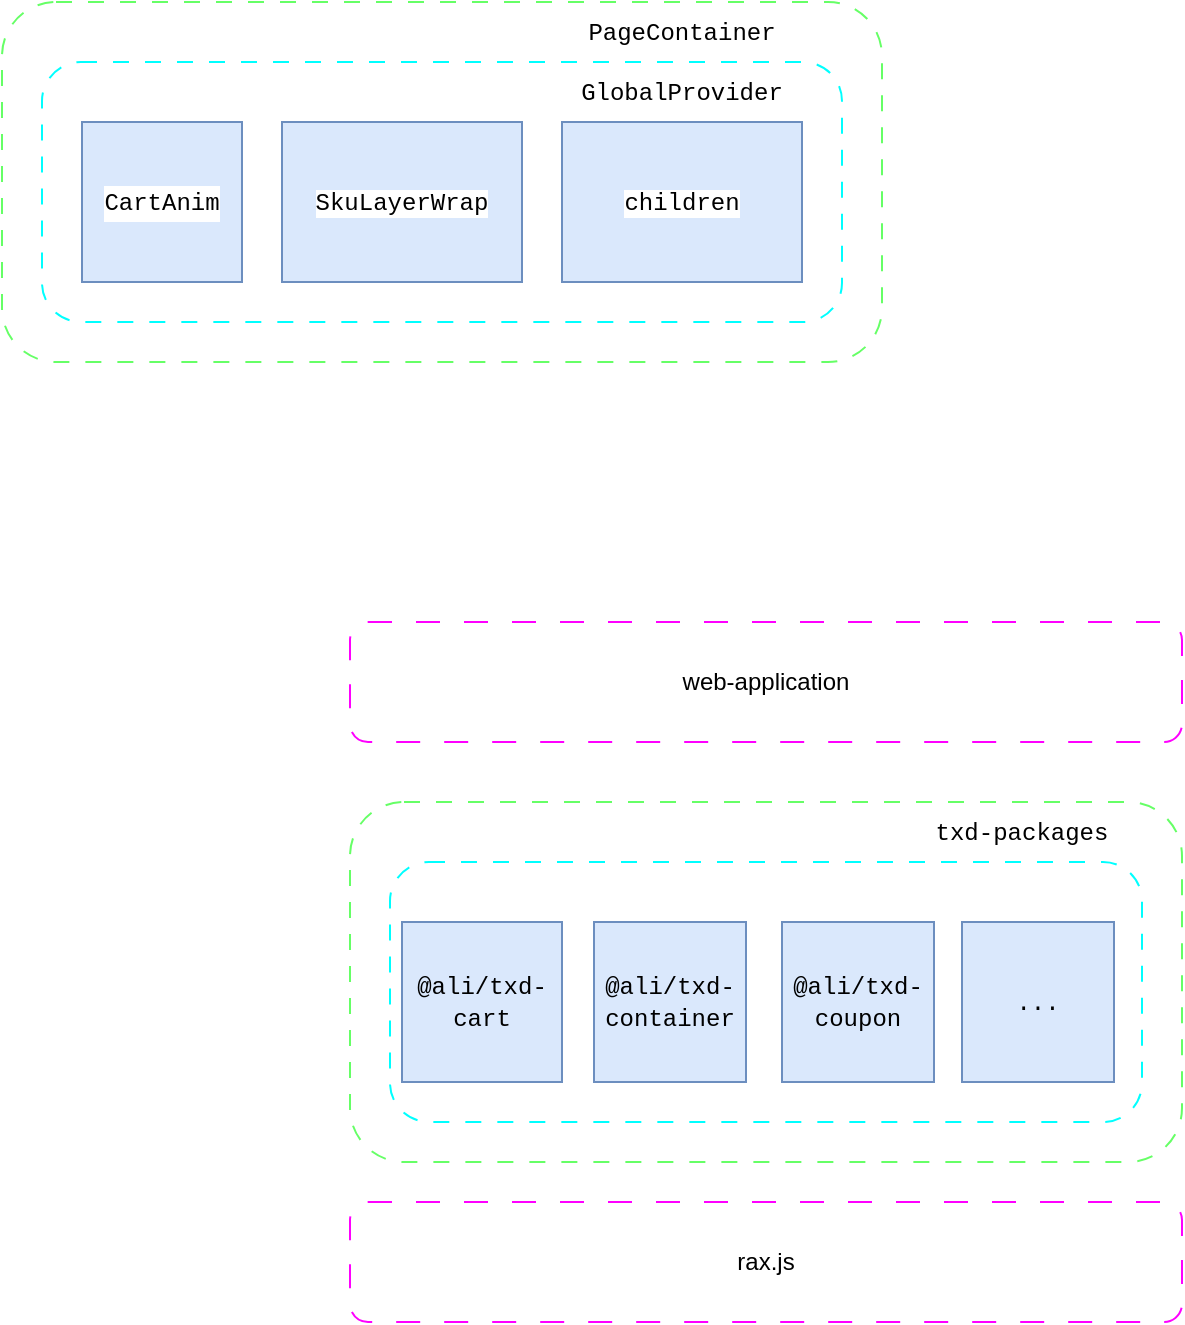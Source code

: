 <mxfile version="21.0.6" type="github">
  <diagram name="第 1 页" id="9I7ZgKha11rdNsVGsiRg">
    <mxGraphModel dx="1403" dy="755" grid="1" gridSize="10" guides="1" tooltips="1" connect="1" arrows="1" fold="1" page="1" pageScale="1" pageWidth="827" pageHeight="1169" math="0" shadow="0">
      <root>
        <mxCell id="0" />
        <mxCell id="1" parent="0" />
        <mxCell id="5P3ndVNJ1U_cf0fA1xsV-1" value="&lt;meta charset=&quot;utf-8&quot;&gt;&lt;div style=&quot;color: rgb(0, 0, 0); background-color: rgb(255, 255, 255); font-family: Menlo, Monaco, &amp;quot;Courier New&amp;quot;, monospace; font-weight: normal; font-size: 12px; line-height: 18px;&quot;&gt;&lt;div&gt;&lt;span style=&quot;color: #267f99;&quot;&gt;PageContainer&lt;/span&gt;&lt;/div&gt;&lt;/div&gt;" style="rounded=1;whiteSpace=wrap;html=1;dashed=1;dashPattern=8 8;strokeColor=#66FF66;" parent="1" vertex="1">
          <mxGeometry x="20" y="260" width="440" height="180" as="geometry" />
        </mxCell>
        <mxCell id="5P3ndVNJ1U_cf0fA1xsV-6" value="" style="rounded=1;whiteSpace=wrap;html=1;dashed=1;dashPattern=8 8;strokeColor=#00FFFF;" parent="1" vertex="1">
          <mxGeometry x="40" y="290" width="400" height="130" as="geometry" />
        </mxCell>
        <mxCell id="5P3ndVNJ1U_cf0fA1xsV-2" value="&lt;div style=&quot;background-color: rgb(255, 255, 255); font-family: Menlo, Monaco, &amp;quot;Courier New&amp;quot;, monospace; line-height: 18px;&quot;&gt;CartAnim&lt;/div&gt;" style="whiteSpace=wrap;html=1;aspect=fixed;fillColor=#dae8fc;strokeColor=#6c8ebf;" parent="1" vertex="1">
          <mxGeometry x="60" y="320" width="80" height="80" as="geometry" />
        </mxCell>
        <mxCell id="5P3ndVNJ1U_cf0fA1xsV-4" value="&lt;meta charset=&quot;utf-8&quot;&gt;&lt;span style=&quot;color: rgb(0, 0, 0); font-family: Menlo, Monaco, &amp;quot;Courier New&amp;quot;, monospace; font-size: 12px; font-style: normal; font-variant-ligatures: normal; font-variant-caps: normal; font-weight: 400; letter-spacing: normal; orphans: 2; text-align: center; text-indent: 0px; text-transform: none; widows: 2; word-spacing: 0px; -webkit-text-stroke-width: 0px; background-color: rgb(255, 255, 255); text-decoration-thickness: initial; text-decoration-style: initial; text-decoration-color: initial; float: none; display: inline !important;&quot;&gt;SkuLayerWrap&lt;/span&gt;" style="rounded=0;whiteSpace=wrap;html=1;fillColor=#dae8fc;strokeColor=#6c8ebf;" parent="1" vertex="1">
          <mxGeometry x="160" y="320" width="120" height="80" as="geometry" />
        </mxCell>
        <mxCell id="5P3ndVNJ1U_cf0fA1xsV-7" value="&lt;div style=&quot;background-color: rgb(255, 255, 255); font-family: Menlo, Monaco, &amp;quot;Courier New&amp;quot;, monospace; line-height: 18px;&quot;&gt;GlobalProvider&lt;/div&gt;" style="text;html=1;strokeColor=none;fillColor=none;align=center;verticalAlign=middle;whiteSpace=wrap;rounded=0;" parent="1" vertex="1">
          <mxGeometry x="295" y="290" width="130" height="30" as="geometry" />
        </mxCell>
        <mxCell id="5P3ndVNJ1U_cf0fA1xsV-8" value="&lt;div style=&quot;background-color: rgb(255, 255, 255); font-family: Menlo, Monaco, &amp;quot;Courier New&amp;quot;, monospace; line-height: 18px;&quot;&gt;PageContainer&lt;/div&gt;" style="text;html=1;strokeColor=none;fillColor=none;align=center;verticalAlign=middle;whiteSpace=wrap;rounded=0;" parent="1" vertex="1">
          <mxGeometry x="280" y="260" width="160" height="30" as="geometry" />
        </mxCell>
        <mxCell id="5P3ndVNJ1U_cf0fA1xsV-9" value="&lt;font face=&quot;Menlo, Monaco, Courier New, monospace&quot;&gt;&lt;span style=&quot;background-color: rgb(255, 255, 255);&quot;&gt;children&lt;/span&gt;&lt;/font&gt;" style="rounded=0;whiteSpace=wrap;html=1;fillColor=#dae8fc;strokeColor=#6c8ebf;" parent="1" vertex="1">
          <mxGeometry x="300" y="320" width="120" height="80" as="geometry" />
        </mxCell>
        <mxCell id="W1UfCdsYG77qAc5TYhtT-3" value="rax.js" style="rounded=1;whiteSpace=wrap;html=1;dashed=1;dashPattern=12 12;strokeColor=#FF00FF;" vertex="1" parent="1">
          <mxGeometry x="194" y="860" width="416" height="60" as="geometry" />
        </mxCell>
        <mxCell id="W1UfCdsYG77qAc5TYhtT-5" value="&lt;meta charset=&quot;utf-8&quot;&gt;&lt;div style=&quot;color: rgb(0, 0, 0); background-color: rgb(255, 255, 255); font-family: Menlo, Monaco, &amp;quot;Courier New&amp;quot;, monospace; font-weight: normal; font-size: 12px; line-height: 18px;&quot;&gt;&lt;div&gt;&lt;span style=&quot;color: #267f99;&quot;&gt;PageContainer&lt;/span&gt;&lt;/div&gt;&lt;/div&gt;" style="rounded=1;whiteSpace=wrap;html=1;dashed=1;dashPattern=8 8;strokeColor=#66FF66;" vertex="1" parent="1">
          <mxGeometry x="194" y="660" width="416" height="180" as="geometry" />
        </mxCell>
        <mxCell id="W1UfCdsYG77qAc5TYhtT-6" value="" style="rounded=1;whiteSpace=wrap;html=1;dashed=1;dashPattern=8 8;strokeColor=#00FFFF;" vertex="1" parent="1">
          <mxGeometry x="214" y="690" width="376" height="130" as="geometry" />
        </mxCell>
        <mxCell id="W1UfCdsYG77qAc5TYhtT-8" value="&lt;font face=&quot;Menlo, Monaco, Courier New, monospace&quot;&gt;@ali/txd-container&lt;/font&gt;" style="rounded=0;whiteSpace=wrap;html=1;fillColor=#dae8fc;strokeColor=#6c8ebf;" vertex="1" parent="1">
          <mxGeometry x="316" y="720" width="76" height="80" as="geometry" />
        </mxCell>
        <mxCell id="W1UfCdsYG77qAc5TYhtT-9" value="&lt;div style=&quot;background-color: rgb(255, 255, 255); font-family: Menlo, Monaco, &amp;quot;Courier New&amp;quot;, monospace; line-height: 18px;&quot;&gt;&lt;br&gt;&lt;/div&gt;" style="text;html=1;strokeColor=none;fillColor=none;align=center;verticalAlign=middle;whiteSpace=wrap;rounded=0;" vertex="1" parent="1">
          <mxGeometry x="469" y="690" width="130" height="30" as="geometry" />
        </mxCell>
        <mxCell id="W1UfCdsYG77qAc5TYhtT-10" value="&lt;div style=&quot;background-color: rgb(255, 255, 255); font-family: Menlo, Monaco, &amp;quot;Courier New&amp;quot;, monospace; line-height: 18px;&quot;&gt;txd-packages&lt;/div&gt;" style="text;html=1;strokeColor=none;fillColor=none;align=center;verticalAlign=middle;whiteSpace=wrap;rounded=0;" vertex="1" parent="1">
          <mxGeometry x="450" y="660" width="160" height="30" as="geometry" />
        </mxCell>
        <mxCell id="W1UfCdsYG77qAc5TYhtT-11" value="&lt;font face=&quot;Menlo, Monaco, Courier New, monospace&quot;&gt;@ali/txd-coupon&lt;/font&gt;" style="rounded=0;whiteSpace=wrap;html=1;fillColor=#dae8fc;strokeColor=#6c8ebf;" vertex="1" parent="1">
          <mxGeometry x="410" y="720" width="76" height="80" as="geometry" />
        </mxCell>
        <mxCell id="W1UfCdsYG77qAc5TYhtT-12" value="&lt;font face=&quot;Menlo, Monaco, Courier New, monospace&quot;&gt;@ali/txd-cart&lt;br&gt;&lt;/font&gt;" style="rounded=0;whiteSpace=wrap;html=1;fillColor=#dae8fc;strokeColor=#6c8ebf;" vertex="1" parent="1">
          <mxGeometry x="220" y="720" width="80" height="80" as="geometry" />
        </mxCell>
        <mxCell id="W1UfCdsYG77qAc5TYhtT-13" value="&lt;font face=&quot;Menlo, Monaco, Courier New, monospace&quot;&gt;...&lt;/font&gt;" style="rounded=0;whiteSpace=wrap;html=1;fillColor=#dae8fc;strokeColor=#6c8ebf;" vertex="1" parent="1">
          <mxGeometry x="500" y="720" width="76" height="80" as="geometry" />
        </mxCell>
        <mxCell id="W1UfCdsYG77qAc5TYhtT-14" value="web-application" style="rounded=1;whiteSpace=wrap;html=1;dashed=1;dashPattern=12 12;strokeColor=#FF00FF;" vertex="1" parent="1">
          <mxGeometry x="194" y="570" width="416" height="60" as="geometry" />
        </mxCell>
      </root>
    </mxGraphModel>
  </diagram>
</mxfile>
